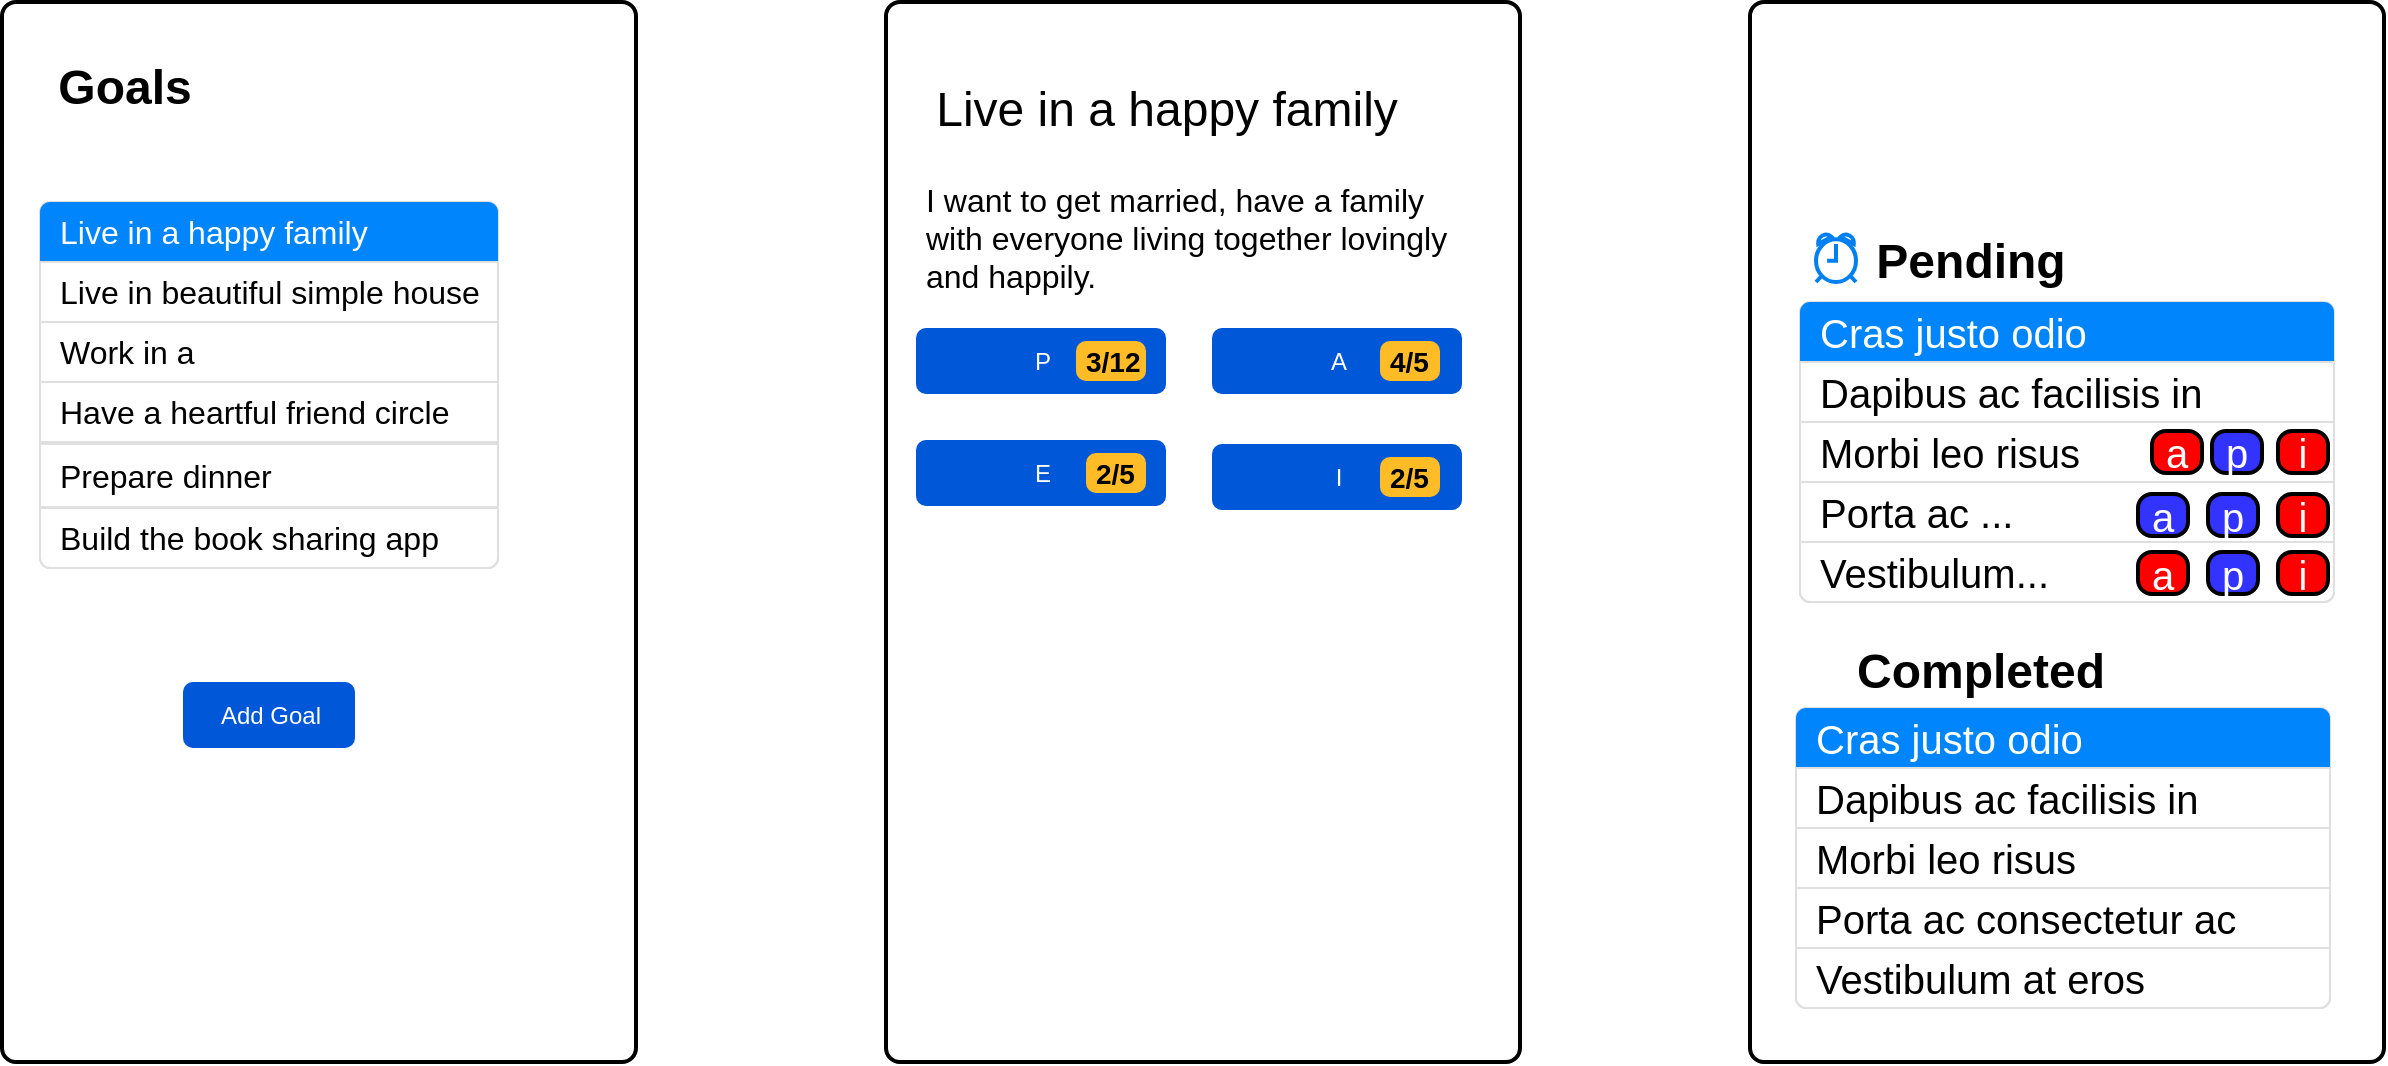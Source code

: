 <mxfile version="20.6.2" type="github">
  <diagram id="WmPAR5XZmnSed2sJa4RS" name="Page-1">
    <mxGraphModel dx="2609" dy="1382" grid="0" gridSize="10" guides="1" tooltips="1" connect="1" arrows="1" fold="1" page="0" pageScale="1" pageWidth="850" pageHeight="1100" math="0" shadow="0">
      <root>
        <mxCell id="0" />
        <mxCell id="1" parent="0" />
        <mxCell id="ldBgtZnnCFYndxNRsuC7-3" value="" style="rounded=1;whiteSpace=wrap;html=1;absoluteArcSize=1;arcSize=14;strokeWidth=2;" vertex="1" parent="1">
          <mxGeometry x="-159" y="-24" width="317" height="530" as="geometry" />
        </mxCell>
        <mxCell id="ldBgtZnnCFYndxNRsuC7-4" value="Live in a happy family" style="text;html=1;align=center;verticalAlign=middle;resizable=0;points=[];autosize=1;strokeColor=none;fillColor=none;fontSize=24;" vertex="1" parent="1">
          <mxGeometry x="-144" y="9.5" width="249" height="41" as="geometry" />
        </mxCell>
        <mxCell id="ldBgtZnnCFYndxNRsuC7-6" value="I want to get married, have a family with everyone living together lovingly and happily." style="text;html=1;strokeColor=none;fillColor=none;spacing=5;spacingTop=5;whiteSpace=wrap;overflow=hidden;rounded=0;fontSize=16;" vertex="1" parent="1">
          <mxGeometry x="-144" y="51" width="287" height="81" as="geometry" />
        </mxCell>
        <mxCell id="ldBgtZnnCFYndxNRsuC7-9" value="E" style="rounded=1;fillColor=#0057D8;strokeColor=none;html=1;fontColor=#ffffff;align=center;verticalAlign=middle;fontStyle=0;fontSize=12;sketch=0;" vertex="1" parent="1">
          <mxGeometry x="-144" y="195" width="125" height="33" as="geometry" />
        </mxCell>
        <mxCell id="ldBgtZnnCFYndxNRsuC7-11" value="" style="shape=image;html=1;verticalAlign=top;verticalLabelPosition=bottom;labelBackgroundColor=#ffffff;imageAspect=0;aspect=fixed;image=https://cdn2.iconfinder.com/data/icons/valentine-day-16/512/538_wifi_love_wedding_heart_valentine_valentines_day_love-128.png;fontSize=16;" vertex="1" parent="1">
          <mxGeometry x="-64.5" y="280" width="128" height="128" as="geometry" />
        </mxCell>
        <mxCell id="ldBgtZnnCFYndxNRsuC7-12" value="2/5" style="html=1;shadow=0;dashed=0;shape=mxgraph.bootstrap.rrect;rSize=5;strokeColor=none;strokeWidth=1;fillColor=#FFBC26;fontColor=#000000;whiteSpace=wrap;align=left;verticalAlign=middle;spacingLeft=0;fontStyle=1;fontSize=14;spacing=5;" vertex="1" parent="1">
          <mxGeometry x="-59" y="201.5" width="30" height="20" as="geometry" />
        </mxCell>
        <mxCell id="ldBgtZnnCFYndxNRsuC7-16" value="I" style="rounded=1;fillColor=#0057D8;strokeColor=none;html=1;fontColor=#ffffff;align=center;verticalAlign=middle;fontStyle=0;fontSize=12;sketch=0;" vertex="1" parent="1">
          <mxGeometry x="4" y="197" width="125" height="33" as="geometry" />
        </mxCell>
        <mxCell id="ldBgtZnnCFYndxNRsuC7-17" value="2/5" style="html=1;shadow=0;dashed=0;shape=mxgraph.bootstrap.rrect;rSize=5;strokeColor=none;strokeWidth=1;fillColor=#FFBC26;fontColor=#000000;whiteSpace=wrap;align=left;verticalAlign=middle;spacingLeft=0;fontStyle=1;fontSize=14;spacing=5;" vertex="1" parent="1">
          <mxGeometry x="88" y="203.5" width="30" height="20" as="geometry" />
        </mxCell>
        <mxCell id="ldBgtZnnCFYndxNRsuC7-22" value="A" style="rounded=1;fillColor=#0057D8;strokeColor=none;html=1;fontColor=#ffffff;align=center;verticalAlign=middle;fontStyle=0;fontSize=12;sketch=0;" vertex="1" parent="1">
          <mxGeometry x="4" y="139" width="125" height="33" as="geometry" />
        </mxCell>
        <mxCell id="ldBgtZnnCFYndxNRsuC7-23" value="4/5" style="html=1;shadow=0;dashed=0;shape=mxgraph.bootstrap.rrect;rSize=5;strokeColor=none;strokeWidth=1;fillColor=#FFBC26;fontColor=#000000;whiteSpace=wrap;align=left;verticalAlign=middle;spacingLeft=0;fontStyle=1;fontSize=14;spacing=5;" vertex="1" parent="1">
          <mxGeometry x="88" y="145.5" width="30" height="20" as="geometry" />
        </mxCell>
        <mxCell id="ldBgtZnnCFYndxNRsuC7-24" value="P" style="rounded=1;fillColor=#0057D8;strokeColor=none;html=1;fontColor=#ffffff;align=center;verticalAlign=middle;fontStyle=0;fontSize=12;sketch=0;" vertex="1" parent="1">
          <mxGeometry x="-144" y="139" width="125" height="33" as="geometry" />
        </mxCell>
        <mxCell id="ldBgtZnnCFYndxNRsuC7-25" value="3/12" style="html=1;shadow=0;dashed=0;shape=mxgraph.bootstrap.rrect;rSize=5;strokeColor=none;strokeWidth=1;fillColor=#FFBC26;fontColor=#000000;whiteSpace=wrap;align=left;verticalAlign=middle;spacingLeft=0;fontStyle=1;fontSize=14;spacing=5;" vertex="1" parent="1">
          <mxGeometry x="-64" y="145.5" width="35" height="20" as="geometry" />
        </mxCell>
        <mxCell id="ldBgtZnnCFYndxNRsuC7-26" value="" style="rounded=1;whiteSpace=wrap;html=1;absoluteArcSize=1;arcSize=14;strokeWidth=2;" vertex="1" parent="1">
          <mxGeometry x="-601" y="-24" width="317" height="530" as="geometry" />
        </mxCell>
        <mxCell id="ldBgtZnnCFYndxNRsuC7-27" value="" style="html=1;shadow=0;dashed=0;shape=mxgraph.bootstrap.rrect;rSize=5;strokeColor=#DFDFDF;html=1;whiteSpace=wrap;fillColor=#FFFFFF;fontColor=#000000;fontSize=20;" vertex="1" parent="1">
          <mxGeometry x="-582" y="76" width="229" height="183" as="geometry" />
        </mxCell>
        <mxCell id="ldBgtZnnCFYndxNRsuC7-28" value="Live in a happy family" style="html=1;shadow=0;dashed=0;shape=mxgraph.bootstrap.topButton;rSize=5;strokeColor=none;fillColor=#0085FC;fontColor=#ffffff;perimeter=none;whiteSpace=wrap;resizeWidth=1;align=left;spacing=10;fontSize=16;" vertex="1" parent="ldBgtZnnCFYndxNRsuC7-27">
          <mxGeometry width="229" height="30" relative="1" as="geometry" />
        </mxCell>
        <mxCell id="ldBgtZnnCFYndxNRsuC7-29" value="Live in beautiful simple house" style="strokeColor=inherit;fillColor=inherit;gradientColor=inherit;fontColor=inherit;html=1;shadow=0;dashed=0;perimeter=none;whiteSpace=wrap;resizeWidth=1;align=left;spacing=10;fontSize=16;" vertex="1" parent="ldBgtZnnCFYndxNRsuC7-27">
          <mxGeometry width="229" height="30" relative="1" as="geometry">
            <mxPoint y="30" as="offset" />
          </mxGeometry>
        </mxCell>
        <mxCell id="ldBgtZnnCFYndxNRsuC7-30" value="Work in a " style="strokeColor=inherit;fillColor=inherit;gradientColor=inherit;fontColor=inherit;html=1;shadow=0;dashed=0;perimeter=none;whiteSpace=wrap;resizeWidth=1;align=left;spacing=10;fontSize=16;" vertex="1" parent="ldBgtZnnCFYndxNRsuC7-27">
          <mxGeometry width="229" height="30" relative="1" as="geometry">
            <mxPoint y="60" as="offset" />
          </mxGeometry>
        </mxCell>
        <mxCell id="ldBgtZnnCFYndxNRsuC7-31" value="Have a heartful friend circle" style="strokeColor=inherit;fillColor=inherit;gradientColor=inherit;fontColor=inherit;html=1;shadow=0;dashed=0;perimeter=none;whiteSpace=wrap;resizeWidth=1;align=left;spacing=10;fontSize=16;" vertex="1" parent="ldBgtZnnCFYndxNRsuC7-27">
          <mxGeometry width="229" height="30" relative="1" as="geometry">
            <mxPoint y="90" as="offset" />
          </mxGeometry>
        </mxCell>
        <mxCell id="ldBgtZnnCFYndxNRsuC7-32" value="Build the book sharing app" style="strokeColor=inherit;fillColor=inherit;gradientColor=inherit;fontColor=inherit;html=1;shadow=0;dashed=0;shape=mxgraph.bootstrap.bottomButton;rSize=5;perimeter=none;whiteSpace=wrap;resizeWidth=1;resizeHeight=0;align=left;spacing=10;fontSize=16;" vertex="1" parent="ldBgtZnnCFYndxNRsuC7-27">
          <mxGeometry y="1" width="229" height="30" relative="1" as="geometry">
            <mxPoint y="-30" as="offset" />
          </mxGeometry>
        </mxCell>
        <mxCell id="ldBgtZnnCFYndxNRsuC7-58" value="Prepare dinner" style="strokeColor=inherit;fillColor=inherit;gradientColor=inherit;fontColor=inherit;html=1;shadow=0;dashed=0;perimeter=none;whiteSpace=wrap;resizeWidth=1;align=left;spacing=10;fontSize=16;" vertex="1" parent="ldBgtZnnCFYndxNRsuC7-27">
          <mxGeometry y="120.996" width="229" height="31.552" as="geometry" />
        </mxCell>
        <mxCell id="ldBgtZnnCFYndxNRsuC7-34" value="Goals" style="text;strokeColor=none;fillColor=none;html=1;fontSize=24;fontStyle=1;verticalAlign=middle;align=center;" vertex="1" parent="1">
          <mxGeometry x="-590" y="-1" width="100" height="40" as="geometry" />
        </mxCell>
        <mxCell id="ldBgtZnnCFYndxNRsuC7-35" value="" style="rounded=1;whiteSpace=wrap;html=1;absoluteArcSize=1;arcSize=14;strokeWidth=2;" vertex="1" parent="1">
          <mxGeometry x="273" y="-24" width="317" height="530" as="geometry" />
        </mxCell>
        <mxCell id="ldBgtZnnCFYndxNRsuC7-36" value="" style="html=1;shadow=0;dashed=0;shape=mxgraph.bootstrap.rrect;rSize=5;strokeColor=#DFDFDF;html=1;whiteSpace=wrap;fillColor=#FFFFFF;fontColor=#000000;fontSize=20;" vertex="1" parent="1">
          <mxGeometry x="298" y="126" width="267" height="150" as="geometry" />
        </mxCell>
        <mxCell id="ldBgtZnnCFYndxNRsuC7-37" value="Cras justo odio" style="html=1;shadow=0;dashed=0;shape=mxgraph.bootstrap.topButton;rSize=5;strokeColor=none;fillColor=#0085FC;fontColor=#ffffff;perimeter=none;whiteSpace=wrap;resizeWidth=1;align=left;spacing=10;fontSize=20;" vertex="1" parent="ldBgtZnnCFYndxNRsuC7-36">
          <mxGeometry width="267" height="30" relative="1" as="geometry" />
        </mxCell>
        <mxCell id="ldBgtZnnCFYndxNRsuC7-38" value="Dapibus ac facilisis in" style="strokeColor=inherit;fillColor=inherit;gradientColor=inherit;fontColor=inherit;html=1;shadow=0;dashed=0;perimeter=none;whiteSpace=wrap;resizeWidth=1;align=left;spacing=10;fontSize=20;" vertex="1" parent="ldBgtZnnCFYndxNRsuC7-36">
          <mxGeometry width="267" height="30" relative="1" as="geometry">
            <mxPoint y="30" as="offset" />
          </mxGeometry>
        </mxCell>
        <mxCell id="ldBgtZnnCFYndxNRsuC7-39" value="Morbi leo risus" style="strokeColor=inherit;fillColor=inherit;gradientColor=inherit;fontColor=inherit;html=1;shadow=0;dashed=0;perimeter=none;whiteSpace=wrap;resizeWidth=1;align=left;spacing=10;fontSize=20;" vertex="1" parent="ldBgtZnnCFYndxNRsuC7-36">
          <mxGeometry width="267" height="30" relative="1" as="geometry">
            <mxPoint y="60" as="offset" />
          </mxGeometry>
        </mxCell>
        <mxCell id="ldBgtZnnCFYndxNRsuC7-40" value="Porta ac ..." style="strokeColor=inherit;fillColor=inherit;gradientColor=inherit;fontColor=inherit;html=1;shadow=0;dashed=0;perimeter=none;whiteSpace=wrap;resizeWidth=1;align=left;spacing=10;fontSize=20;" vertex="1" parent="ldBgtZnnCFYndxNRsuC7-36">
          <mxGeometry width="267" height="30" relative="1" as="geometry">
            <mxPoint y="90" as="offset" />
          </mxGeometry>
        </mxCell>
        <mxCell id="ldBgtZnnCFYndxNRsuC7-41" value="Vestibulum..." style="strokeColor=inherit;fillColor=inherit;gradientColor=inherit;fontColor=inherit;html=1;shadow=0;dashed=0;shape=mxgraph.bootstrap.bottomButton;rSize=5;perimeter=none;whiteSpace=wrap;resizeWidth=1;resizeHeight=0;align=left;spacing=10;fontSize=20;" vertex="1" parent="ldBgtZnnCFYndxNRsuC7-36">
          <mxGeometry y="1" width="267" height="30" relative="1" as="geometry">
            <mxPoint y="-30" as="offset" />
          </mxGeometry>
        </mxCell>
        <mxCell id="ldBgtZnnCFYndxNRsuC7-54" value="a" style="rounded=1;whiteSpace=wrap;html=1;absoluteArcSize=1;arcSize=14;strokeWidth=2;fontSize=20;labelBackgroundColor=none;spacing=0;labelBorderColor=none;fontColor=#FFFFFF;fillColor=#FF0000;" vertex="1" parent="ldBgtZnnCFYndxNRsuC7-36">
          <mxGeometry x="176" y="64.5" width="25" height="21" as="geometry" />
        </mxCell>
        <mxCell id="ldBgtZnnCFYndxNRsuC7-55" value="p" style="rounded=1;whiteSpace=wrap;html=1;absoluteArcSize=1;arcSize=14;strokeWidth=2;fontSize=20;labelBackgroundColor=none;spacing=0;labelBorderColor=none;fontColor=#FFFFFF;fillColor=#3333FF;" vertex="1" parent="ldBgtZnnCFYndxNRsuC7-36">
          <mxGeometry x="206" y="64.5" width="25" height="21" as="geometry" />
        </mxCell>
        <mxCell id="ldBgtZnnCFYndxNRsuC7-56" value="i" style="rounded=1;whiteSpace=wrap;html=1;absoluteArcSize=1;arcSize=14;strokeWidth=2;fontSize=20;labelBackgroundColor=none;spacing=0;labelBorderColor=none;fontColor=#FFFFFF;fillColor=#FF0000;" vertex="1" parent="ldBgtZnnCFYndxNRsuC7-36">
          <mxGeometry x="239" y="64.5" width="25" height="21" as="geometry" />
        </mxCell>
        <mxCell id="ldBgtZnnCFYndxNRsuC7-68" value="a" style="rounded=1;whiteSpace=wrap;html=1;absoluteArcSize=1;arcSize=14;strokeWidth=2;fontSize=20;labelBackgroundColor=none;spacing=0;labelBorderColor=none;fontColor=#FFFFFF;fillColor=#3333FF;" vertex="1" parent="ldBgtZnnCFYndxNRsuC7-36">
          <mxGeometry x="169" y="96" width="25" height="21" as="geometry" />
        </mxCell>
        <mxCell id="ldBgtZnnCFYndxNRsuC7-69" value="p" style="rounded=1;whiteSpace=wrap;html=1;absoluteArcSize=1;arcSize=14;strokeWidth=2;fontSize=20;labelBackgroundColor=none;spacing=0;labelBorderColor=none;fontColor=#FFFFFF;fillColor=#3333FF;" vertex="1" parent="ldBgtZnnCFYndxNRsuC7-36">
          <mxGeometry x="204" y="96" width="25" height="21" as="geometry" />
        </mxCell>
        <mxCell id="ldBgtZnnCFYndxNRsuC7-70" value="i" style="rounded=1;whiteSpace=wrap;html=1;absoluteArcSize=1;arcSize=14;strokeWidth=2;fontSize=20;labelBackgroundColor=none;spacing=0;labelBorderColor=none;fontColor=#FFFFFF;fillColor=#FF0000;" vertex="1" parent="ldBgtZnnCFYndxNRsuC7-36">
          <mxGeometry x="239" y="96" width="25" height="21" as="geometry" />
        </mxCell>
        <mxCell id="ldBgtZnnCFYndxNRsuC7-71" value="a" style="rounded=1;whiteSpace=wrap;html=1;absoluteArcSize=1;arcSize=14;strokeWidth=2;fontSize=20;labelBackgroundColor=none;spacing=0;labelBorderColor=none;fontColor=#FFFFFF;fillColor=#FF0000;" vertex="1" parent="ldBgtZnnCFYndxNRsuC7-36">
          <mxGeometry x="169" y="125" width="25" height="21" as="geometry" />
        </mxCell>
        <mxCell id="ldBgtZnnCFYndxNRsuC7-72" value="p" style="rounded=1;whiteSpace=wrap;html=1;absoluteArcSize=1;arcSize=14;strokeWidth=2;fontSize=20;labelBackgroundColor=none;spacing=0;labelBorderColor=none;fontColor=#FFFFFF;fillColor=#3333FF;" vertex="1" parent="ldBgtZnnCFYndxNRsuC7-36">
          <mxGeometry x="204" y="125" width="25" height="21" as="geometry" />
        </mxCell>
        <mxCell id="ldBgtZnnCFYndxNRsuC7-73" value="i" style="rounded=1;whiteSpace=wrap;html=1;absoluteArcSize=1;arcSize=14;strokeWidth=2;fontSize=20;labelBackgroundColor=none;spacing=0;labelBorderColor=none;fontColor=#FFFFFF;fillColor=#FF0000;" vertex="1" parent="ldBgtZnnCFYndxNRsuC7-36">
          <mxGeometry x="239" y="125" width="25" height="21" as="geometry" />
        </mxCell>
        <mxCell id="ldBgtZnnCFYndxNRsuC7-42" value="" style="shape=image;html=1;verticalAlign=top;verticalLabelPosition=bottom;labelBackgroundColor=#ffffff;imageAspect=0;aspect=fixed;image=https://cdn1.iconfinder.com/data/icons/social-media-vol-3-2/24/_p-128.png;fontSize=20;" vertex="1" parent="1">
          <mxGeometry x="392.5" y="-9" width="78" height="78" as="geometry" />
        </mxCell>
        <mxCell id="ldBgtZnnCFYndxNRsuC7-44" value="" style="html=1;shadow=0;dashed=0;shape=mxgraph.bootstrap.rrect;rSize=5;strokeColor=#DFDFDF;html=1;whiteSpace=wrap;fillColor=#FFFFFF;fontColor=#000000;fontSize=20;" vertex="1" parent="1">
          <mxGeometry x="296" y="329" width="267" height="150" as="geometry" />
        </mxCell>
        <mxCell id="ldBgtZnnCFYndxNRsuC7-45" value="Cras justo odio" style="html=1;shadow=0;dashed=0;shape=mxgraph.bootstrap.topButton;rSize=5;strokeColor=none;fillColor=#0085FC;fontColor=#ffffff;perimeter=none;whiteSpace=wrap;resizeWidth=1;align=left;spacing=10;fontSize=20;" vertex="1" parent="ldBgtZnnCFYndxNRsuC7-44">
          <mxGeometry width="267" height="30" relative="1" as="geometry" />
        </mxCell>
        <mxCell id="ldBgtZnnCFYndxNRsuC7-46" value="Dapibus ac facilisis in" style="strokeColor=inherit;fillColor=inherit;gradientColor=inherit;fontColor=inherit;html=1;shadow=0;dashed=0;perimeter=none;whiteSpace=wrap;resizeWidth=1;align=left;spacing=10;fontSize=20;" vertex="1" parent="ldBgtZnnCFYndxNRsuC7-44">
          <mxGeometry width="267" height="30" relative="1" as="geometry">
            <mxPoint y="30" as="offset" />
          </mxGeometry>
        </mxCell>
        <mxCell id="ldBgtZnnCFYndxNRsuC7-47" value="Morbi leo risus" style="strokeColor=inherit;fillColor=inherit;gradientColor=inherit;fontColor=inherit;html=1;shadow=0;dashed=0;perimeter=none;whiteSpace=wrap;resizeWidth=1;align=left;spacing=10;fontSize=20;" vertex="1" parent="ldBgtZnnCFYndxNRsuC7-44">
          <mxGeometry width="267" height="30" relative="1" as="geometry">
            <mxPoint y="60" as="offset" />
          </mxGeometry>
        </mxCell>
        <mxCell id="ldBgtZnnCFYndxNRsuC7-48" value="Porta ac consectetur ac" style="strokeColor=inherit;fillColor=inherit;gradientColor=inherit;fontColor=inherit;html=1;shadow=0;dashed=0;perimeter=none;whiteSpace=wrap;resizeWidth=1;align=left;spacing=10;fontSize=20;" vertex="1" parent="ldBgtZnnCFYndxNRsuC7-44">
          <mxGeometry width="267" height="30" relative="1" as="geometry">
            <mxPoint y="90" as="offset" />
          </mxGeometry>
        </mxCell>
        <mxCell id="ldBgtZnnCFYndxNRsuC7-49" value="Vestibulum at eros" style="strokeColor=inherit;fillColor=inherit;gradientColor=inherit;fontColor=inherit;html=1;shadow=0;dashed=0;shape=mxgraph.bootstrap.bottomButton;rSize=5;perimeter=none;whiteSpace=wrap;resizeWidth=1;resizeHeight=0;align=left;spacing=10;fontSize=20;" vertex="1" parent="ldBgtZnnCFYndxNRsuC7-44">
          <mxGeometry y="1" width="267" height="30" relative="1" as="geometry">
            <mxPoint y="-30" as="offset" />
          </mxGeometry>
        </mxCell>
        <mxCell id="ldBgtZnnCFYndxNRsuC7-50" value="" style="shape=image;html=1;verticalAlign=top;verticalLabelPosition=bottom;labelBackgroundColor=#ffffff;imageAspect=0;aspect=fixed;image=https://cdn4.iconfinder.com/data/icons/bold-purple-free-samples/32/Done_Circle_Symbol_Downloaded-128.png;fontSize=20;" vertex="1" parent="1">
          <mxGeometry x="296" y="296" width="25" height="25" as="geometry" />
        </mxCell>
        <mxCell id="ldBgtZnnCFYndxNRsuC7-51" value="Completed" style="text;strokeColor=none;fillColor=none;html=1;fontSize=24;fontStyle=1;verticalAlign=middle;align=center;" vertex="1" parent="1">
          <mxGeometry x="315" y="291" width="145" height="40" as="geometry" />
        </mxCell>
        <mxCell id="ldBgtZnnCFYndxNRsuC7-52" value="Pending" style="text;strokeColor=none;fillColor=none;html=1;fontSize=24;fontStyle=1;verticalAlign=middle;align=center;" vertex="1" parent="1">
          <mxGeometry x="321" y="86" width="123" height="40" as="geometry" />
        </mxCell>
        <mxCell id="ldBgtZnnCFYndxNRsuC7-53" value="" style="html=1;verticalLabelPosition=bottom;align=center;labelBackgroundColor=#ffffff;verticalAlign=top;strokeWidth=2;strokeColor=#0080F0;shadow=0;dashed=0;shape=mxgraph.ios7.icons.alarm_clock;fontSize=20;" vertex="1" parent="1">
          <mxGeometry x="306" y="92" width="20" height="24" as="geometry" />
        </mxCell>
        <mxCell id="ldBgtZnnCFYndxNRsuC7-59" value="Add Goal" style="rounded=1;fillColor=#0057D8;strokeColor=none;html=1;fontColor=#ffffff;align=center;verticalAlign=middle;fontStyle=0;fontSize=12;sketch=0;labelBackgroundColor=none;labelBorderColor=none;" vertex="1" parent="1">
          <mxGeometry x="-510.5" y="316" width="86" height="33" as="geometry" />
        </mxCell>
      </root>
    </mxGraphModel>
  </diagram>
</mxfile>
